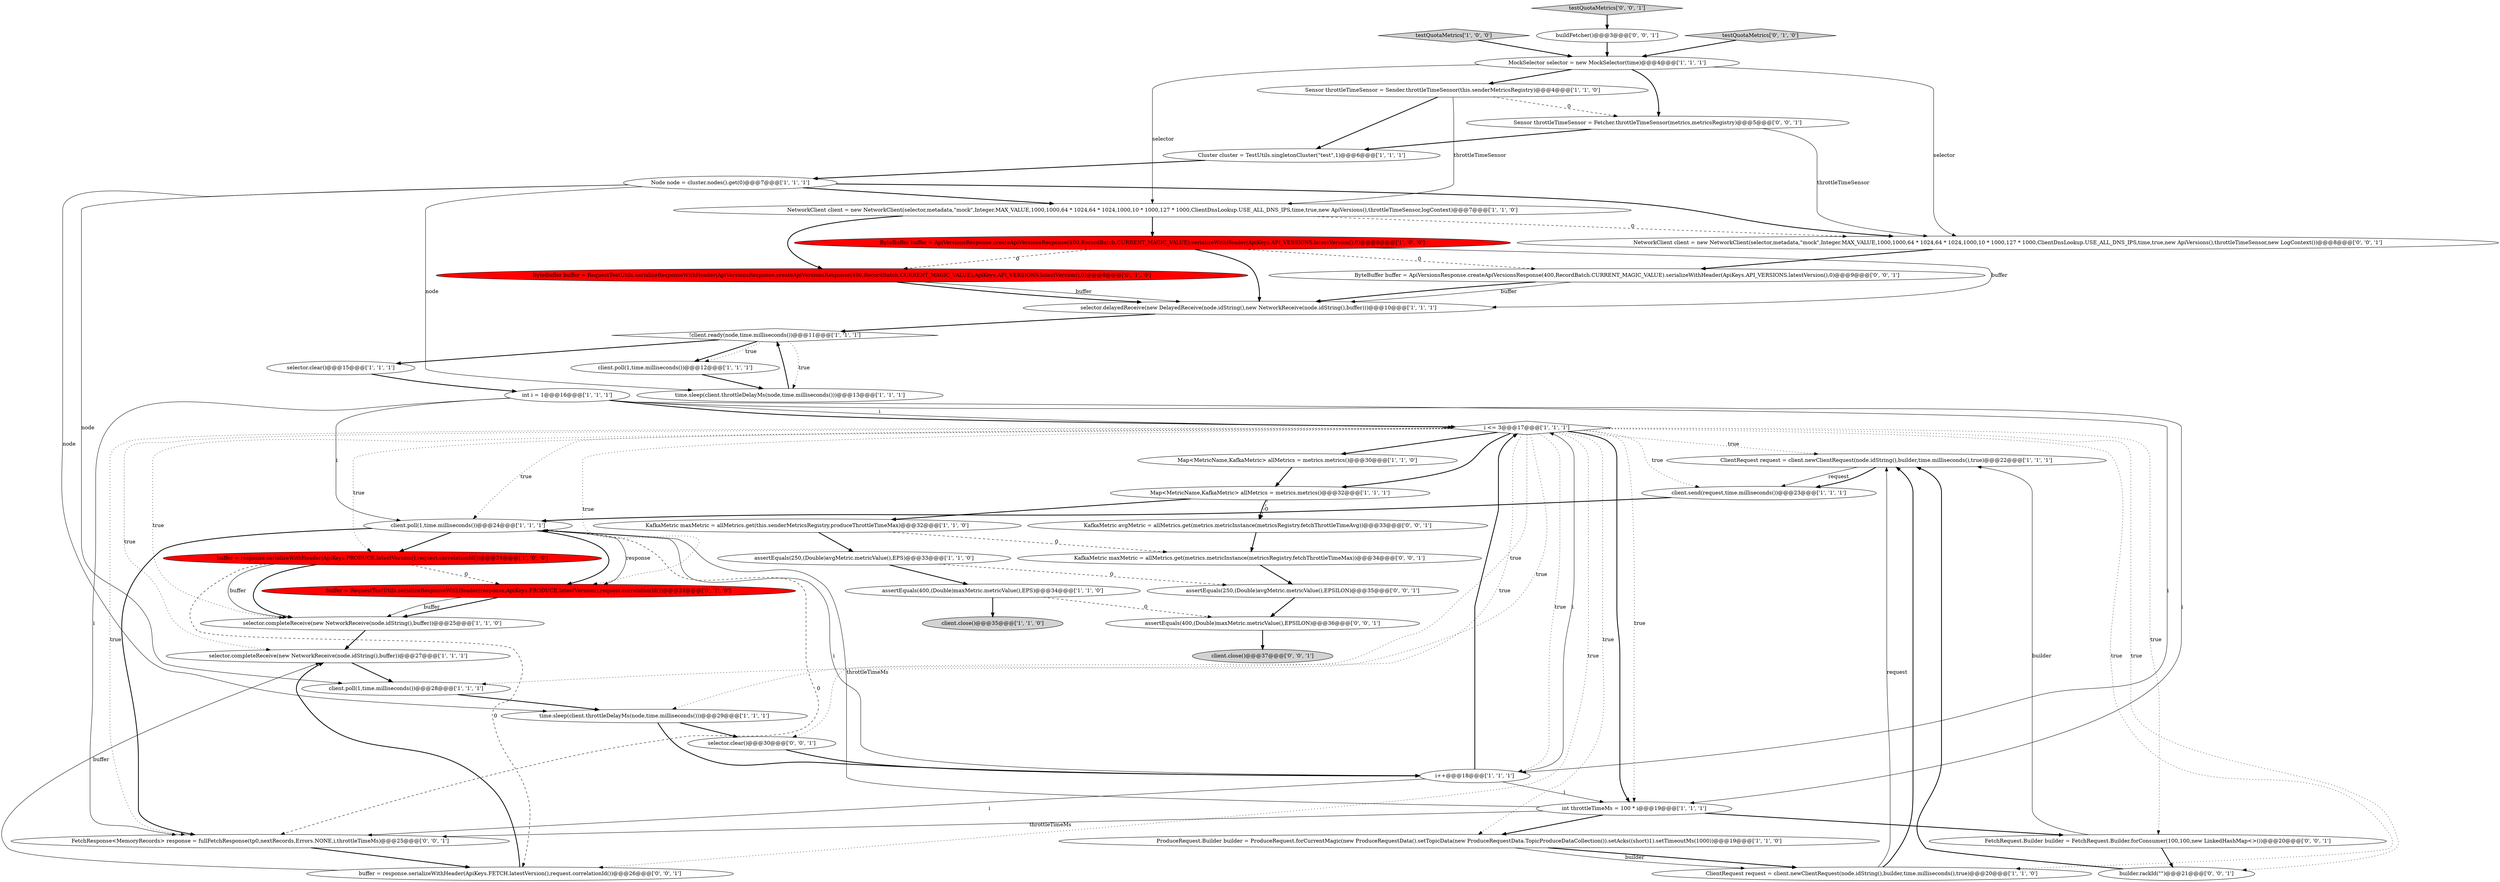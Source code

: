 digraph {
17 [style = filled, label = "assertEquals(250,(Double)avgMetric.metricValue(),EPS)@@@33@@@['1', '1', '0']", fillcolor = white, shape = ellipse image = "AAA0AAABBB1BBB"];
20 [style = filled, label = "ClientRequest request = client.newClientRequest(node.idString(),builder,time.milliseconds(),true)@@@22@@@['1', '1', '1']", fillcolor = white, shape = ellipse image = "AAA0AAABBB1BBB"];
3 [style = filled, label = "client.poll(1,time.milliseconds())@@@28@@@['1', '1', '1']", fillcolor = white, shape = ellipse image = "AAA0AAABBB1BBB"];
4 [style = filled, label = "!client.ready(node,time.milliseconds())@@@11@@@['1', '1', '1']", fillcolor = white, shape = diamond image = "AAA0AAABBB1BBB"];
2 [style = filled, label = "client.send(request,time.milliseconds())@@@23@@@['1', '1', '1']", fillcolor = white, shape = ellipse image = "AAA0AAABBB1BBB"];
48 [style = filled, label = "client.close()@@@37@@@['0', '0', '1']", fillcolor = lightgray, shape = ellipse image = "AAA0AAABBB3BBB"];
31 [style = filled, label = "ProduceRequest.Builder builder = ProduceRequest.forCurrentMagic(new ProduceRequestData().setTopicData(new ProduceRequestData.TopicProduceDataCollection()).setAcks((short)1).setTimeoutMs(1000))@@@19@@@['1', '1', '0']", fillcolor = white, shape = ellipse image = "AAA0AAABBB1BBB"];
1 [style = filled, label = "NetworkClient client = new NetworkClient(selector,metadata,\"mock\",Integer.MAX_VALUE,1000,1000,64 * 1024,64 * 1024,1000,10 * 1000,127 * 1000,ClientDnsLookup.USE_ALL_DNS_IPS,time,true,new ApiVersions(),throttleTimeSensor,logContext)@@@7@@@['1', '1', '0']", fillcolor = white, shape = ellipse image = "AAA0AAABBB1BBB"];
47 [style = filled, label = "testQuotaMetrics['0', '0', '1']", fillcolor = lightgray, shape = diamond image = "AAA0AAABBB3BBB"];
46 [style = filled, label = "builder.rackId(\"\")@@@21@@@['0', '0', '1']", fillcolor = white, shape = ellipse image = "AAA0AAABBB3BBB"];
42 [style = filled, label = "buffer = response.serializeWithHeader(ApiKeys.FETCH.latestVersion(),request.correlationId())@@@26@@@['0', '0', '1']", fillcolor = white, shape = ellipse image = "AAA0AAABBB3BBB"];
44 [style = filled, label = "KafkaMetric maxMetric = allMetrics.get(metrics.metricInstance(metricsRegistry.fetchThrottleTimeMax))@@@34@@@['0', '0', '1']", fillcolor = white, shape = ellipse image = "AAA0AAABBB3BBB"];
0 [style = filled, label = "i++@@@18@@@['1', '1', '1']", fillcolor = white, shape = ellipse image = "AAA0AAABBB1BBB"];
11 [style = filled, label = "testQuotaMetrics['1', '0', '0']", fillcolor = lightgray, shape = diamond image = "AAA0AAABBB1BBB"];
15 [style = filled, label = "time.sleep(client.throttleDelayMs(node,time.milliseconds()))@@@13@@@['1', '1', '1']", fillcolor = white, shape = ellipse image = "AAA0AAABBB1BBB"];
32 [style = filled, label = "buffer = RequestTestUtils.serializeResponseWithHeader(response,ApiKeys.PRODUCE.latestVersion(),request.correlationId())@@@24@@@['0', '1', '0']", fillcolor = red, shape = ellipse image = "AAA1AAABBB2BBB"];
41 [style = filled, label = "assertEquals(250,(Double)avgMetric.metricValue(),EPSILON)@@@35@@@['0', '0', '1']", fillcolor = white, shape = ellipse image = "AAA0AAABBB3BBB"];
8 [style = filled, label = "int i = 1@@@16@@@['1', '1', '1']", fillcolor = white, shape = ellipse image = "AAA0AAABBB1BBB"];
9 [style = filled, label = "Cluster cluster = TestUtils.singletonCluster(\"test\",1)@@@6@@@['1', '1', '1']", fillcolor = white, shape = ellipse image = "AAA0AAABBB1BBB"];
21 [style = filled, label = "assertEquals(400,(Double)maxMetric.metricValue(),EPS)@@@34@@@['1', '1', '0']", fillcolor = white, shape = ellipse image = "AAA0AAABBB1BBB"];
35 [style = filled, label = "KafkaMetric avgMetric = allMetrics.get(metrics.metricInstance(metricsRegistry.fetchThrottleTimeAvg))@@@33@@@['0', '0', '1']", fillcolor = white, shape = ellipse image = "AAA0AAABBB3BBB"];
37 [style = filled, label = "NetworkClient client = new NetworkClient(selector,metadata,\"mock\",Integer.MAX_VALUE,1000,1000,64 * 1024,64 * 1024,1000,10 * 1000,127 * 1000,ClientDnsLookup.USE_ALL_DNS_IPS,time,true,new ApiVersions(),throttleTimeSensor,new LogContext())@@@8@@@['0', '0', '1']", fillcolor = white, shape = ellipse image = "AAA0AAABBB3BBB"];
7 [style = filled, label = "Node node = cluster.nodes().get(0)@@@7@@@['1', '1', '1']", fillcolor = white, shape = ellipse image = "AAA0AAABBB1BBB"];
13 [style = filled, label = "buffer = response.serializeWithHeader(ApiKeys.PRODUCE.latestVersion(),request.correlationId())@@@24@@@['1', '0', '0']", fillcolor = red, shape = ellipse image = "AAA1AAABBB1BBB"];
19 [style = filled, label = "client.poll(1,time.milliseconds())@@@24@@@['1', '1', '1']", fillcolor = white, shape = ellipse image = "AAA0AAABBB1BBB"];
28 [style = filled, label = "i <= 3@@@17@@@['1', '1', '1']", fillcolor = white, shape = diamond image = "AAA0AAABBB1BBB"];
12 [style = filled, label = "ByteBuffer buffer = ApiVersionsResponse.createApiVersionsResponse(400,RecordBatch.CURRENT_MAGIC_VALUE).serializeWithHeader(ApiKeys.API_VERSIONS.latestVersion(),0)@@@8@@@['1', '0', '0']", fillcolor = red, shape = ellipse image = "AAA1AAABBB1BBB"];
16 [style = filled, label = "client.poll(1,time.milliseconds())@@@12@@@['1', '1', '1']", fillcolor = white, shape = ellipse image = "AAA0AAABBB1BBB"];
25 [style = filled, label = "MockSelector selector = new MockSelector(time)@@@4@@@['1', '1', '1']", fillcolor = white, shape = ellipse image = "AAA0AAABBB1BBB"];
49 [style = filled, label = "FetchResponse<MemoryRecords> response = fullFetchResponse(tp0,nextRecords,Errors.NONE,i,throttleTimeMs)@@@25@@@['0', '0', '1']", fillcolor = white, shape = ellipse image = "AAA0AAABBB3BBB"];
14 [style = filled, label = "selector.completeReceive(new NetworkReceive(node.idString(),buffer))@@@27@@@['1', '1', '1']", fillcolor = white, shape = ellipse image = "AAA0AAABBB1BBB"];
24 [style = filled, label = "KafkaMetric maxMetric = allMetrics.get(this.senderMetricsRegistry.produceThrottleTimeMax)@@@32@@@['1', '1', '0']", fillcolor = white, shape = ellipse image = "AAA0AAABBB1BBB"];
18 [style = filled, label = "int throttleTimeMs = 100 * i@@@19@@@['1', '1', '1']", fillcolor = white, shape = ellipse image = "AAA0AAABBB1BBB"];
27 [style = filled, label = "selector.clear()@@@15@@@['1', '1', '1']", fillcolor = white, shape = ellipse image = "AAA0AAABBB1BBB"];
34 [style = filled, label = "ByteBuffer buffer = RequestTestUtils.serializeResponseWithHeader(ApiVersionsResponse.createApiVersionsResponse(400,RecordBatch.CURRENT_MAGIC_VALUE),ApiKeys.API_VERSIONS.latestVersion(),0)@@@8@@@['0', '1', '0']", fillcolor = red, shape = ellipse image = "AAA1AAABBB2BBB"];
38 [style = filled, label = "selector.clear()@@@30@@@['0', '0', '1']", fillcolor = white, shape = ellipse image = "AAA0AAABBB3BBB"];
29 [style = filled, label = "Sensor throttleTimeSensor = Sender.throttleTimeSensor(this.senderMetricsRegistry)@@@4@@@['1', '1', '0']", fillcolor = white, shape = ellipse image = "AAA0AAABBB1BBB"];
5 [style = filled, label = "client.close()@@@35@@@['1', '1', '0']", fillcolor = lightgray, shape = ellipse image = "AAA0AAABBB1BBB"];
10 [style = filled, label = "Map<MetricName,KafkaMetric> allMetrics = metrics.metrics()@@@32@@@['1', '1', '1']", fillcolor = white, shape = ellipse image = "AAA0AAABBB1BBB"];
39 [style = filled, label = "FetchRequest.Builder builder = FetchRequest.Builder.forConsumer(100,100,new LinkedHashMap<>())@@@20@@@['0', '0', '1']", fillcolor = white, shape = ellipse image = "AAA0AAABBB3BBB"];
6 [style = filled, label = "ClientRequest request = client.newClientRequest(node.idString(),builder,time.milliseconds(),true)@@@20@@@['1', '1', '0']", fillcolor = white, shape = ellipse image = "AAA0AAABBB1BBB"];
40 [style = filled, label = "assertEquals(400,(Double)maxMetric.metricValue(),EPSILON)@@@36@@@['0', '0', '1']", fillcolor = white, shape = ellipse image = "AAA0AAABBB3BBB"];
22 [style = filled, label = "Map<MetricName,KafkaMetric> allMetrics = metrics.metrics()@@@30@@@['1', '1', '0']", fillcolor = white, shape = ellipse image = "AAA0AAABBB1BBB"];
23 [style = filled, label = "selector.delayedReceive(new DelayedReceive(node.idString(),new NetworkReceive(node.idString(),buffer)))@@@10@@@['1', '1', '1']", fillcolor = white, shape = ellipse image = "AAA0AAABBB1BBB"];
30 [style = filled, label = "time.sleep(client.throttleDelayMs(node,time.milliseconds()))@@@29@@@['1', '1', '1']", fillcolor = white, shape = ellipse image = "AAA0AAABBB1BBB"];
43 [style = filled, label = "buildFetcher()@@@3@@@['0', '0', '1']", fillcolor = white, shape = ellipse image = "AAA0AAABBB3BBB"];
33 [style = filled, label = "testQuotaMetrics['0', '1', '0']", fillcolor = lightgray, shape = diamond image = "AAA0AAABBB2BBB"];
45 [style = filled, label = "ByteBuffer buffer = ApiVersionsResponse.createApiVersionsResponse(400,RecordBatch.CURRENT_MAGIC_VALUE).serializeWithHeader(ApiKeys.API_VERSIONS.latestVersion(),0)@@@9@@@['0', '0', '1']", fillcolor = white, shape = ellipse image = "AAA0AAABBB3BBB"];
26 [style = filled, label = "selector.completeReceive(new NetworkReceive(node.idString(),buffer))@@@25@@@['1', '1', '0']", fillcolor = white, shape = ellipse image = "AAA0AAABBB1BBB"];
36 [style = filled, label = "Sensor throttleTimeSensor = Fetcher.throttleTimeSensor(metrics,metricsRegistry)@@@5@@@['0', '0', '1']", fillcolor = white, shape = ellipse image = "AAA0AAABBB3BBB"];
14->3 [style = bold, label=""];
0->18 [style = solid, label="i"];
0->28 [style = solid, label="i"];
10->24 [style = bold, label=""];
28->14 [style = dotted, label="true"];
10->35 [style = bold, label=""];
28->19 [style = dotted, label="true"];
25->29 [style = bold, label=""];
9->7 [style = bold, label=""];
28->6 [style = dotted, label="true"];
17->41 [style = dashed, label="0"];
28->30 [style = dotted, label="true"];
31->6 [style = bold, label=""];
33->25 [style = bold, label=""];
0->49 [style = solid, label="i"];
7->3 [style = solid, label="node"];
28->18 [style = dotted, label="true"];
24->17 [style = bold, label=""];
1->12 [style = bold, label=""];
28->13 [style = dotted, label="true"];
3->30 [style = bold, label=""];
8->28 [style = solid, label="i"];
17->21 [style = bold, label=""];
12->23 [style = solid, label="buffer"];
4->16 [style = bold, label=""];
11->25 [style = bold, label=""];
8->49 [style = solid, label="i"];
18->31 [style = bold, label=""];
8->28 [style = bold, label=""];
13->42 [style = dashed, label="0"];
36->37 [style = solid, label="throttleTimeSensor"];
7->1 [style = bold, label=""];
28->18 [style = bold, label=""];
36->9 [style = bold, label=""];
35->44 [style = bold, label=""];
25->36 [style = bold, label=""];
7->15 [style = solid, label="node"];
26->14 [style = bold, label=""];
7->37 [style = bold, label=""];
28->2 [style = dotted, label="true"];
47->43 [style = bold, label=""];
32->26 [style = bold, label=""];
13->32 [style = dashed, label="0"];
45->23 [style = solid, label="buffer"];
28->46 [style = dotted, label="true"];
19->13 [style = bold, label=""];
7->30 [style = solid, label="node"];
38->0 [style = bold, label=""];
18->19 [style = solid, label="throttleTimeMs"];
44->41 [style = bold, label=""];
8->19 [style = solid, label="i"];
46->20 [style = bold, label=""];
37->45 [style = bold, label=""];
28->38 [style = dotted, label="true"];
12->34 [style = dashed, label="0"];
27->8 [style = bold, label=""];
10->35 [style = dashed, label="0"];
6->20 [style = solid, label="request"];
1->37 [style = dashed, label="0"];
34->23 [style = solid, label="buffer"];
25->37 [style = solid, label="selector"];
12->45 [style = dashed, label="0"];
39->46 [style = bold, label=""];
45->23 [style = bold, label=""];
28->20 [style = dotted, label="true"];
28->3 [style = dotted, label="true"];
29->1 [style = solid, label="throttleTimeSensor"];
19->32 [style = solid, label="response"];
24->44 [style = dashed, label="0"];
4->15 [style = dotted, label="true"];
42->14 [style = bold, label=""];
6->20 [style = bold, label=""];
13->26 [style = solid, label="buffer"];
21->5 [style = bold, label=""];
1->34 [style = bold, label=""];
28->0 [style = dotted, label="true"];
28->32 [style = dotted, label="true"];
19->32 [style = bold, label=""];
18->39 [style = bold, label=""];
41->40 [style = bold, label=""];
13->26 [style = bold, label=""];
28->42 [style = dotted, label="true"];
22->10 [style = bold, label=""];
34->23 [style = bold, label=""];
30->0 [style = bold, label=""];
20->2 [style = solid, label="request"];
18->49 [style = solid, label="throttleTimeMs"];
25->1 [style = solid, label="selector"];
28->22 [style = bold, label=""];
16->15 [style = bold, label=""];
49->42 [style = bold, label=""];
30->38 [style = bold, label=""];
28->31 [style = dotted, label="true"];
8->0 [style = solid, label="i"];
29->36 [style = dashed, label="0"];
2->19 [style = bold, label=""];
28->10 [style = bold, label=""];
40->48 [style = bold, label=""];
8->18 [style = solid, label="i"];
29->9 [style = bold, label=""];
39->20 [style = solid, label="builder"];
23->4 [style = bold, label=""];
31->6 [style = solid, label="builder"];
28->49 [style = dotted, label="true"];
19->49 [style = dashed, label="0"];
20->2 [style = bold, label=""];
32->26 [style = solid, label="buffer"];
19->49 [style = bold, label=""];
28->26 [style = dotted, label="true"];
4->27 [style = bold, label=""];
15->4 [style = bold, label=""];
21->40 [style = dashed, label="0"];
12->23 [style = bold, label=""];
4->16 [style = dotted, label="true"];
0->19 [style = solid, label="i"];
43->25 [style = bold, label=""];
28->39 [style = dotted, label="true"];
42->14 [style = solid, label="buffer"];
0->28 [style = bold, label=""];
}
